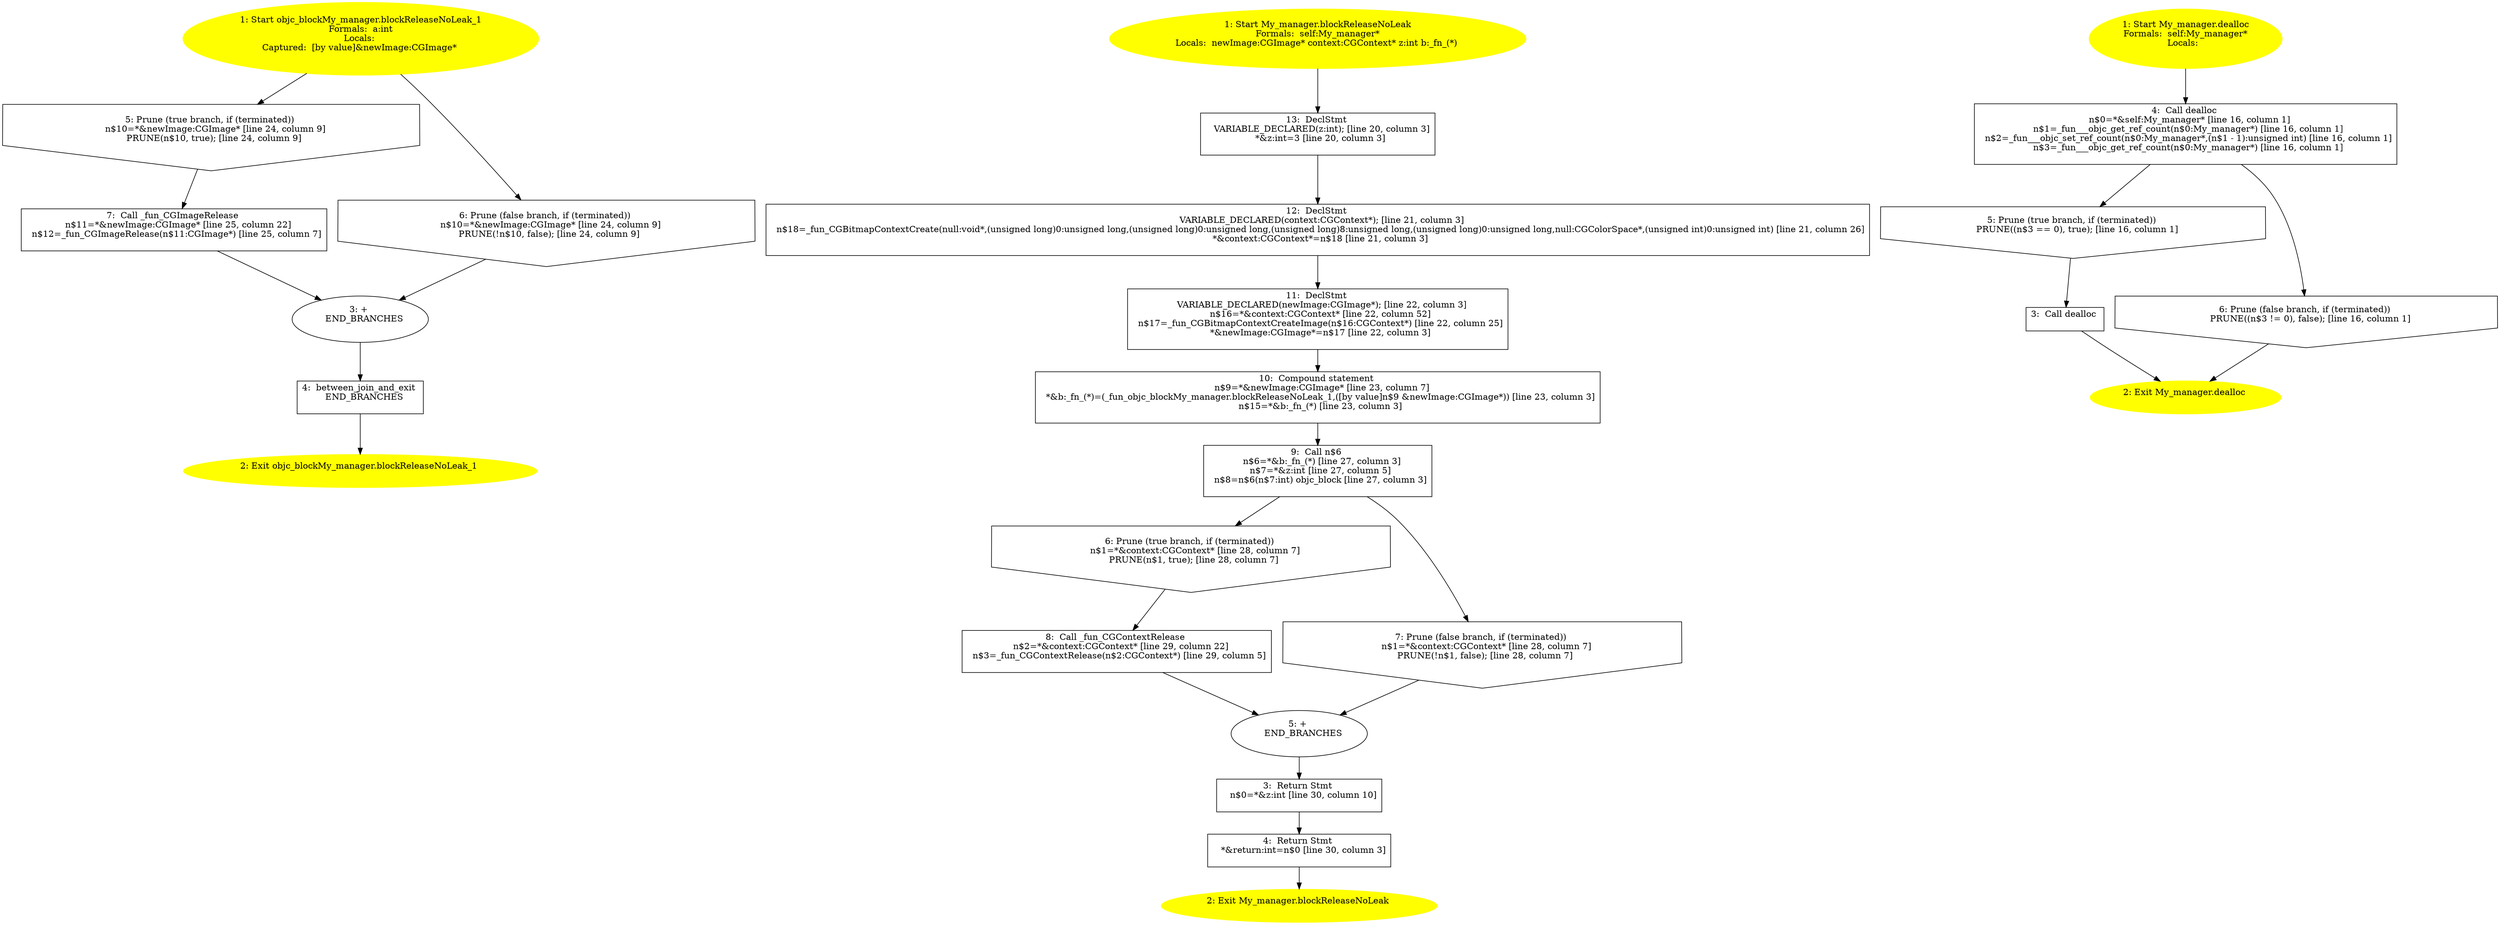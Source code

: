 /* @generated */
digraph cfg {
"objc_blockMy_manager.blockReleaseNoLeak_1(struct CGImage).d2039f8bbb0530575d5ff258d059d268_1" [label="1: Start objc_blockMy_manager.blockReleaseNoLeak_1\nFormals:  a:int\nLocals: \nCaptured:  [by value]&newImage:CGImage* \n  " color=yellow style=filled]
	

	 "objc_blockMy_manager.blockReleaseNoLeak_1(struct CGImage).d2039f8bbb0530575d5ff258d059d268_1" -> "objc_blockMy_manager.blockReleaseNoLeak_1(struct CGImage).d2039f8bbb0530575d5ff258d059d268_5" ;
	 "objc_blockMy_manager.blockReleaseNoLeak_1(struct CGImage).d2039f8bbb0530575d5ff258d059d268_1" -> "objc_blockMy_manager.blockReleaseNoLeak_1(struct CGImage).d2039f8bbb0530575d5ff258d059d268_6" ;
"objc_blockMy_manager.blockReleaseNoLeak_1(struct CGImage).d2039f8bbb0530575d5ff258d059d268_2" [label="2: Exit objc_blockMy_manager.blockReleaseNoLeak_1 \n  " color=yellow style=filled]
	

"objc_blockMy_manager.blockReleaseNoLeak_1(struct CGImage).d2039f8bbb0530575d5ff258d059d268_3" [label="3: + \n   END_BRANCHES\n " ]
	

	 "objc_blockMy_manager.blockReleaseNoLeak_1(struct CGImage).d2039f8bbb0530575d5ff258d059d268_3" -> "objc_blockMy_manager.blockReleaseNoLeak_1(struct CGImage).d2039f8bbb0530575d5ff258d059d268_4" ;
"objc_blockMy_manager.blockReleaseNoLeak_1(struct CGImage).d2039f8bbb0530575d5ff258d059d268_4" [label="4:  between_join_and_exit \n   END_BRANCHES\n " shape="box"]
	

	 "objc_blockMy_manager.blockReleaseNoLeak_1(struct CGImage).d2039f8bbb0530575d5ff258d059d268_4" -> "objc_blockMy_manager.blockReleaseNoLeak_1(struct CGImage).d2039f8bbb0530575d5ff258d059d268_2" ;
"objc_blockMy_manager.blockReleaseNoLeak_1(struct CGImage).d2039f8bbb0530575d5ff258d059d268_5" [label="5: Prune (true branch, if (terminated)) \n   n$10=*&newImage:CGImage* [line 24, column 9]\n  PRUNE(n$10, true); [line 24, column 9]\n " shape="invhouse"]
	

	 "objc_blockMy_manager.blockReleaseNoLeak_1(struct CGImage).d2039f8bbb0530575d5ff258d059d268_5" -> "objc_blockMy_manager.blockReleaseNoLeak_1(struct CGImage).d2039f8bbb0530575d5ff258d059d268_7" ;
"objc_blockMy_manager.blockReleaseNoLeak_1(struct CGImage).d2039f8bbb0530575d5ff258d059d268_6" [label="6: Prune (false branch, if (terminated)) \n   n$10=*&newImage:CGImage* [line 24, column 9]\n  PRUNE(!n$10, false); [line 24, column 9]\n " shape="invhouse"]
	

	 "objc_blockMy_manager.blockReleaseNoLeak_1(struct CGImage).d2039f8bbb0530575d5ff258d059d268_6" -> "objc_blockMy_manager.blockReleaseNoLeak_1(struct CGImage).d2039f8bbb0530575d5ff258d059d268_3" ;
"objc_blockMy_manager.blockReleaseNoLeak_1(struct CGImage).d2039f8bbb0530575d5ff258d059d268_7" [label="7:  Call _fun_CGImageRelease \n   n$11=*&newImage:CGImage* [line 25, column 22]\n  n$12=_fun_CGImageRelease(n$11:CGImage*) [line 25, column 7]\n " shape="box"]
	

	 "objc_blockMy_manager.blockReleaseNoLeak_1(struct CGImage).d2039f8bbb0530575d5ff258d059d268_7" -> "objc_blockMy_manager.blockReleaseNoLeak_1(struct CGImage).d2039f8bbb0530575d5ff258d059d268_3" ;
"blockReleaseNoLeak#My_manager#instance.0c48f80f024250b18a529440f1313af6_1" [label="1: Start My_manager.blockReleaseNoLeak\nFormals:  self:My_manager*\nLocals:  newImage:CGImage* context:CGContext* z:int b:_fn_(*) \n  " color=yellow style=filled]
	

	 "blockReleaseNoLeak#My_manager#instance.0c48f80f024250b18a529440f1313af6_1" -> "blockReleaseNoLeak#My_manager#instance.0c48f80f024250b18a529440f1313af6_13" ;
"blockReleaseNoLeak#My_manager#instance.0c48f80f024250b18a529440f1313af6_2" [label="2: Exit My_manager.blockReleaseNoLeak \n  " color=yellow style=filled]
	

"blockReleaseNoLeak#My_manager#instance.0c48f80f024250b18a529440f1313af6_3" [label="3:  Return Stmt \n   n$0=*&z:int [line 30, column 10]\n " shape="box"]
	

	 "blockReleaseNoLeak#My_manager#instance.0c48f80f024250b18a529440f1313af6_3" -> "blockReleaseNoLeak#My_manager#instance.0c48f80f024250b18a529440f1313af6_4" ;
"blockReleaseNoLeak#My_manager#instance.0c48f80f024250b18a529440f1313af6_4" [label="4:  Return Stmt \n   *&return:int=n$0 [line 30, column 3]\n " shape="box"]
	

	 "blockReleaseNoLeak#My_manager#instance.0c48f80f024250b18a529440f1313af6_4" -> "blockReleaseNoLeak#My_manager#instance.0c48f80f024250b18a529440f1313af6_2" ;
"blockReleaseNoLeak#My_manager#instance.0c48f80f024250b18a529440f1313af6_5" [label="5: + \n   END_BRANCHES\n " ]
	

	 "blockReleaseNoLeak#My_manager#instance.0c48f80f024250b18a529440f1313af6_5" -> "blockReleaseNoLeak#My_manager#instance.0c48f80f024250b18a529440f1313af6_3" ;
"blockReleaseNoLeak#My_manager#instance.0c48f80f024250b18a529440f1313af6_6" [label="6: Prune (true branch, if (terminated)) \n   n$1=*&context:CGContext* [line 28, column 7]\n  PRUNE(n$1, true); [line 28, column 7]\n " shape="invhouse"]
	

	 "blockReleaseNoLeak#My_manager#instance.0c48f80f024250b18a529440f1313af6_6" -> "blockReleaseNoLeak#My_manager#instance.0c48f80f024250b18a529440f1313af6_8" ;
"blockReleaseNoLeak#My_manager#instance.0c48f80f024250b18a529440f1313af6_7" [label="7: Prune (false branch, if (terminated)) \n   n$1=*&context:CGContext* [line 28, column 7]\n  PRUNE(!n$1, false); [line 28, column 7]\n " shape="invhouse"]
	

	 "blockReleaseNoLeak#My_manager#instance.0c48f80f024250b18a529440f1313af6_7" -> "blockReleaseNoLeak#My_manager#instance.0c48f80f024250b18a529440f1313af6_5" ;
"blockReleaseNoLeak#My_manager#instance.0c48f80f024250b18a529440f1313af6_8" [label="8:  Call _fun_CGContextRelease \n   n$2=*&context:CGContext* [line 29, column 22]\n  n$3=_fun_CGContextRelease(n$2:CGContext*) [line 29, column 5]\n " shape="box"]
	

	 "blockReleaseNoLeak#My_manager#instance.0c48f80f024250b18a529440f1313af6_8" -> "blockReleaseNoLeak#My_manager#instance.0c48f80f024250b18a529440f1313af6_5" ;
"blockReleaseNoLeak#My_manager#instance.0c48f80f024250b18a529440f1313af6_9" [label="9:  Call n$6 \n   n$6=*&b:_fn_(*) [line 27, column 3]\n  n$7=*&z:int [line 27, column 5]\n  n$8=n$6(n$7:int) objc_block [line 27, column 3]\n " shape="box"]
	

	 "blockReleaseNoLeak#My_manager#instance.0c48f80f024250b18a529440f1313af6_9" -> "blockReleaseNoLeak#My_manager#instance.0c48f80f024250b18a529440f1313af6_6" ;
	 "blockReleaseNoLeak#My_manager#instance.0c48f80f024250b18a529440f1313af6_9" -> "blockReleaseNoLeak#My_manager#instance.0c48f80f024250b18a529440f1313af6_7" ;
"blockReleaseNoLeak#My_manager#instance.0c48f80f024250b18a529440f1313af6_10" [label="10:  Compound statement \n   n$9=*&newImage:CGImage* [line 23, column 7]\n  *&b:_fn_(*)=(_fun_objc_blockMy_manager.blockReleaseNoLeak_1,([by value]n$9 &newImage:CGImage*)) [line 23, column 3]\n  n$15=*&b:_fn_(*) [line 23, column 3]\n " shape="box"]
	

	 "blockReleaseNoLeak#My_manager#instance.0c48f80f024250b18a529440f1313af6_10" -> "blockReleaseNoLeak#My_manager#instance.0c48f80f024250b18a529440f1313af6_9" ;
"blockReleaseNoLeak#My_manager#instance.0c48f80f024250b18a529440f1313af6_11" [label="11:  DeclStmt \n   VARIABLE_DECLARED(newImage:CGImage*); [line 22, column 3]\n  n$16=*&context:CGContext* [line 22, column 52]\n  n$17=_fun_CGBitmapContextCreateImage(n$16:CGContext*) [line 22, column 25]\n  *&newImage:CGImage*=n$17 [line 22, column 3]\n " shape="box"]
	

	 "blockReleaseNoLeak#My_manager#instance.0c48f80f024250b18a529440f1313af6_11" -> "blockReleaseNoLeak#My_manager#instance.0c48f80f024250b18a529440f1313af6_10" ;
"blockReleaseNoLeak#My_manager#instance.0c48f80f024250b18a529440f1313af6_12" [label="12:  DeclStmt \n   VARIABLE_DECLARED(context:CGContext*); [line 21, column 3]\n  n$18=_fun_CGBitmapContextCreate(null:void*,(unsigned long)0:unsigned long,(unsigned long)0:unsigned long,(unsigned long)8:unsigned long,(unsigned long)0:unsigned long,null:CGColorSpace*,(unsigned int)0:unsigned int) [line 21, column 26]\n  *&context:CGContext*=n$18 [line 21, column 3]\n " shape="box"]
	

	 "blockReleaseNoLeak#My_manager#instance.0c48f80f024250b18a529440f1313af6_12" -> "blockReleaseNoLeak#My_manager#instance.0c48f80f024250b18a529440f1313af6_11" ;
"blockReleaseNoLeak#My_manager#instance.0c48f80f024250b18a529440f1313af6_13" [label="13:  DeclStmt \n   VARIABLE_DECLARED(z:int); [line 20, column 3]\n  *&z:int=3 [line 20, column 3]\n " shape="box"]
	

	 "blockReleaseNoLeak#My_manager#instance.0c48f80f024250b18a529440f1313af6_13" -> "blockReleaseNoLeak#My_manager#instance.0c48f80f024250b18a529440f1313af6_12" ;
"dealloc#My_manager#instance.62748019ba808efecf04f93dd9aba402_1" [label="1: Start My_manager.dealloc\nFormals:  self:My_manager*\nLocals:  \n  " color=yellow style=filled]
	

	 "dealloc#My_manager#instance.62748019ba808efecf04f93dd9aba402_1" -> "dealloc#My_manager#instance.62748019ba808efecf04f93dd9aba402_4" ;
"dealloc#My_manager#instance.62748019ba808efecf04f93dd9aba402_2" [label="2: Exit My_manager.dealloc \n  " color=yellow style=filled]
	

"dealloc#My_manager#instance.62748019ba808efecf04f93dd9aba402_3" [label="3:  Call dealloc \n  " shape="box"]
	

	 "dealloc#My_manager#instance.62748019ba808efecf04f93dd9aba402_3" -> "dealloc#My_manager#instance.62748019ba808efecf04f93dd9aba402_2" ;
"dealloc#My_manager#instance.62748019ba808efecf04f93dd9aba402_4" [label="4:  Call dealloc \n   n$0=*&self:My_manager* [line 16, column 1]\n  n$1=_fun___objc_get_ref_count(n$0:My_manager*) [line 16, column 1]\n  n$2=_fun___objc_set_ref_count(n$0:My_manager*,(n$1 - 1):unsigned int) [line 16, column 1]\n  n$3=_fun___objc_get_ref_count(n$0:My_manager*) [line 16, column 1]\n " shape="box"]
	

	 "dealloc#My_manager#instance.62748019ba808efecf04f93dd9aba402_4" -> "dealloc#My_manager#instance.62748019ba808efecf04f93dd9aba402_5" ;
	 "dealloc#My_manager#instance.62748019ba808efecf04f93dd9aba402_4" -> "dealloc#My_manager#instance.62748019ba808efecf04f93dd9aba402_6" ;
"dealloc#My_manager#instance.62748019ba808efecf04f93dd9aba402_5" [label="5: Prune (true branch, if (terminated)) \n   PRUNE((n$3 == 0), true); [line 16, column 1]\n " shape="invhouse"]
	

	 "dealloc#My_manager#instance.62748019ba808efecf04f93dd9aba402_5" -> "dealloc#My_manager#instance.62748019ba808efecf04f93dd9aba402_3" ;
"dealloc#My_manager#instance.62748019ba808efecf04f93dd9aba402_6" [label="6: Prune (false branch, if (terminated)) \n   PRUNE((n$3 != 0), false); [line 16, column 1]\n " shape="invhouse"]
	

	 "dealloc#My_manager#instance.62748019ba808efecf04f93dd9aba402_6" -> "dealloc#My_manager#instance.62748019ba808efecf04f93dd9aba402_2" ;
}
